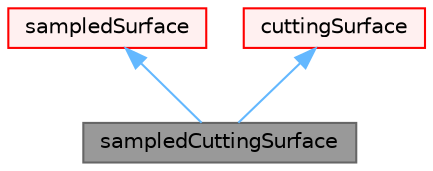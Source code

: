 digraph "sampledCuttingSurface"
{
 // LATEX_PDF_SIZE
  bgcolor="transparent";
  edge [fontname=Helvetica,fontsize=10,labelfontname=Helvetica,labelfontsize=10];
  node [fontname=Helvetica,fontsize=10,shape=box,height=0.2,width=0.4];
  Node1 [id="Node000001",label="sampledCuttingSurface",height=0.2,width=0.4,color="gray40", fillcolor="grey60", style="filled", fontcolor="black",tooltip="A surface define by using an input surface to cut the mesh cells."];
  Node2 -> Node1 [id="edge1_Node000001_Node000002",dir="back",color="steelblue1",style="solid",tooltip=" "];
  Node2 [id="Node000002",label="sampledSurface",height=0.2,width=0.4,color="red", fillcolor="#FFF0F0", style="filled",URL="$classFoam_1_1sampledSurface.html",tooltip="An abstract class for surfaces with sampling."];
  Node4 -> Node1 [id="edge2_Node000001_Node000004",dir="back",color="steelblue1",style="solid",tooltip=" "];
  Node4 [id="Node000004",label="cuttingSurface",height=0.2,width=0.4,color="red", fillcolor="#FFF0F0", style="filled",URL="$classFoam_1_1cuttingSurface.html",tooltip="Constructs a cutting surface through a mesh."];
}

